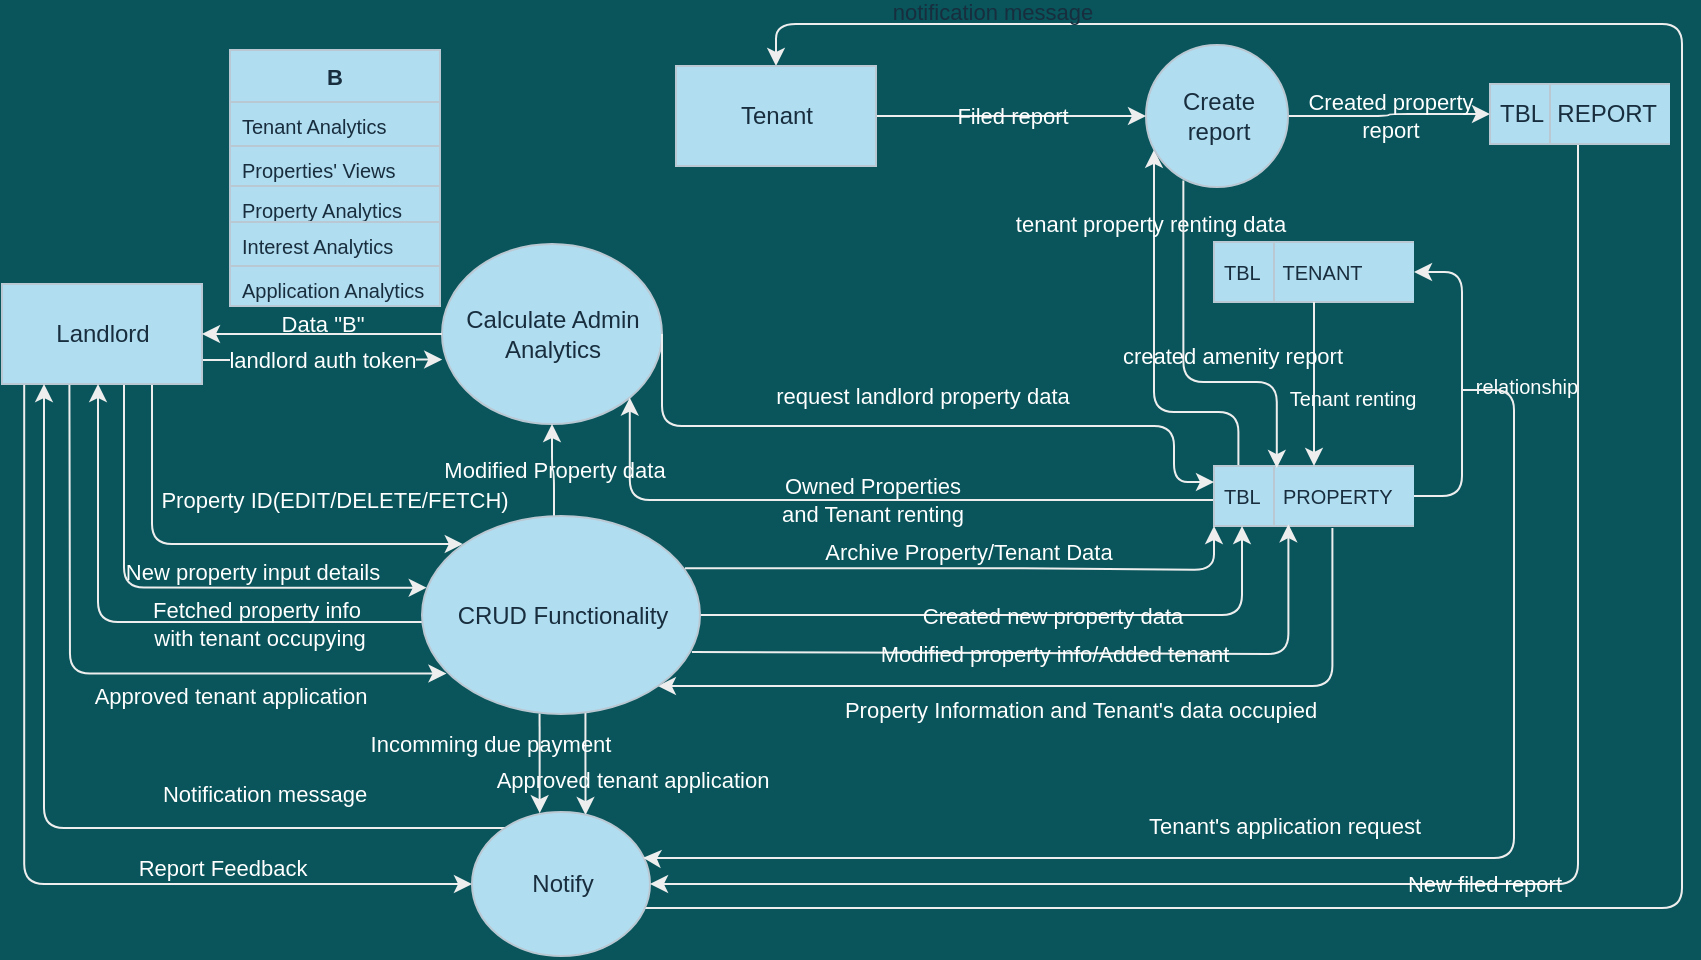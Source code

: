<mxfile>
    <diagram id="21p8O0qGD3iVu21pQ4lf" name="Page-1">
        <mxGraphModel dx="564" dy="516" grid="1" gridSize="1" guides="1" tooltips="1" connect="1" arrows="1" fold="1" page="1" pageScale="1" pageWidth="850" pageHeight="800" background="#09555B" math="0" shadow="0">
            <root>
                <mxCell id="0"/>
                <mxCell id="1" parent="0"/>
                <mxCell id="8" value="landlord auth token" style="edgeStyle=orthogonalEdgeStyle;rounded=0;orthogonalLoop=1;jettySize=auto;html=1;entryX=0.001;entryY=0.642;entryDx=0;entryDy=0;entryPerimeter=0;strokeColor=#EEEEEE;fontColor=#FFFFFF;labelBackgroundColor=#09555B;" parent="1" source="6" target="7" edge="1">
                    <mxGeometry relative="1" as="geometry">
                        <Array as="points">
                            <mxPoint x="110" y="221"/>
                            <mxPoint x="110" y="221"/>
                        </Array>
                    </mxGeometry>
                </mxCell>
                <mxCell id="39" value="New property input details" style="edgeStyle=orthogonalEdgeStyle;curved=0;rounded=1;sketch=0;orthogonalLoop=1;jettySize=auto;html=1;entryX=0.017;entryY=0.362;entryDx=0;entryDy=0;strokeColor=#EEEEEE;fontColor=#FFFFFF;labelBackgroundColor=none;entryPerimeter=0;" parent="1" source="6" target="37" edge="1">
                    <mxGeometry x="0.311" y="8" relative="1" as="geometry">
                        <Array as="points">
                            <mxPoint x="61" y="335"/>
                        </Array>
                        <mxPoint as="offset"/>
                    </mxGeometry>
                </mxCell>
                <mxCell id="44" value="Property ID(EDIT/DELETE/FETCH)" style="edgeStyle=orthogonalEdgeStyle;rounded=1;sketch=0;orthogonalLoop=1;jettySize=auto;html=1;labelBackgroundColor=none;strokeColor=#EEEEEE;fontColor=#FFFFFF;entryX=0;entryY=0;entryDx=0;entryDy=0;exitX=0.75;exitY=1;exitDx=0;exitDy=0;" parent="1" source="6" target="37" edge="1">
                    <mxGeometry x="0.446" y="22" relative="1" as="geometry">
                        <mxPoint x="-39" y="458" as="targetPoint"/>
                        <Array as="points">
                            <mxPoint x="75" y="313"/>
                            <mxPoint x="230" y="313"/>
                        </Array>
                        <mxPoint as="offset"/>
                    </mxGeometry>
                </mxCell>
                <mxCell id="68" value="Approved tenant application" style="edgeStyle=orthogonalEdgeStyle;rounded=1;orthogonalLoop=1;jettySize=auto;html=1;entryX=0.088;entryY=0.796;entryDx=0;entryDy=0;entryPerimeter=0;labelBackgroundColor=none;exitX=0.337;exitY=1.02;exitDx=0;exitDy=0;exitPerimeter=0;strokeColor=#EEEEEE;fontColor=#FFFFFF;" parent="1" source="6" target="37" edge="1">
                    <mxGeometry x="0.355" y="-11" relative="1" as="geometry">
                        <mxPoint x="23" y="239" as="sourcePoint"/>
                        <Array as="points">
                            <mxPoint x="34" y="232"/>
                            <mxPoint x="34" y="378"/>
                        </Array>
                        <mxPoint as="offset"/>
                    </mxGeometry>
                </mxCell>
                <mxCell id="72" value="Report Feedback" style="edgeStyle=orthogonalEdgeStyle;rounded=1;orthogonalLoop=1;jettySize=auto;html=1;exitX=0.111;exitY=0.977;exitDx=0;exitDy=0;entryX=0;entryY=0.5;entryDx=0;entryDy=0;labelBackgroundColor=none;exitPerimeter=0;strokeColor=#EEEEEE;fontColor=#FFFFFF;" parent="1" source="6" target="52" edge="1">
                    <mxGeometry x="0.474" y="8" relative="1" as="geometry">
                        <Array as="points">
                            <mxPoint x="11" y="483"/>
                        </Array>
                        <mxPoint as="offset"/>
                    </mxGeometry>
                </mxCell>
                <mxCell id="6" value="Landlord" style="html=1;dashed=0;whitespace=wrap;fillColor=#B1DDF0;strokeColor=#BAC8D3;fontColor=#182E3E;" parent="1" vertex="1">
                    <mxGeometry y="183" width="100" height="50" as="geometry"/>
                </mxCell>
                <mxCell id="7" value="Calculate Admin&lt;br&gt;Analytics" style="shape=ellipse;html=1;dashed=0;whitespace=wrap;perimeter=ellipsePerimeter;fillColor=#B1DDF0;strokeColor=#BAC8D3;fontColor=#182E3E;" parent="1" vertex="1">
                    <mxGeometry x="220" y="163" width="110" height="90" as="geometry"/>
                </mxCell>
                <mxCell id="9" value="Data &quot;B&quot;" style="edgeStyle=orthogonalEdgeStyle;curved=0;rounded=1;sketch=0;orthogonalLoop=1;jettySize=auto;html=1;strokeColor=#EEEEEE;fontColor=#FFFFFF;labelBackgroundColor=none;" parent="1" source="7" target="6" edge="1">
                    <mxGeometry y="-5" relative="1" as="geometry">
                        <mxPoint as="offset"/>
                    </mxGeometry>
                </mxCell>
                <mxCell id="17" value="B" style="swimlane;fontStyle=1;childLayout=stackLayout;horizontal=1;startSize=26;fillColor=#B1DDF0;horizontalStack=0;resizeParent=1;resizeParentMax=0;resizeLast=0;collapsible=1;marginBottom=0;rounded=0;sketch=0;strokeColor=#BAC8D3;fontSize=11;labelBackgroundColor=none;fontColor=#182E3E;" parent="1" vertex="1">
                    <mxGeometry x="114" y="66" width="105" height="128" as="geometry">
                        <mxRectangle x="195" y="82" width="36" height="26" as="alternateBounds"/>
                    </mxGeometry>
                </mxCell>
                <mxCell id="18" value="Tenant Analytics" style="text;strokeColor=#BAC8D3;fillColor=#B1DDF0;align=left;verticalAlign=top;spacingLeft=4;spacingRight=4;overflow=hidden;rotatable=0;points=[[0,0.5],[1,0.5]];portConstraint=eastwest;fontColor=#182E3E;fontSize=10;" parent="17" vertex="1">
                    <mxGeometry y="26" width="105" height="22" as="geometry"/>
                </mxCell>
                <mxCell id="19" value="Properties' Views" style="text;strokeColor=#BAC8D3;fillColor=#B1DDF0;align=left;verticalAlign=top;spacingLeft=4;spacingRight=4;overflow=hidden;rotatable=0;points=[[0,0.5],[1,0.5]];portConstraint=eastwest;fontColor=#182E3E;fontSize=10;" parent="17" vertex="1">
                    <mxGeometry y="48" width="105" height="20" as="geometry"/>
                </mxCell>
                <mxCell id="20" value="Property Analytics" style="text;strokeColor=#BAC8D3;fillColor=#B1DDF0;align=left;verticalAlign=top;spacingLeft=4;spacingRight=4;overflow=hidden;rotatable=0;points=[[0,0.5],[1,0.5]];portConstraint=eastwest;fontColor=#182E3E;fontSize=10;" parent="17" vertex="1">
                    <mxGeometry y="68" width="105" height="18" as="geometry"/>
                </mxCell>
                <mxCell id="21" value="Interest Analytics" style="text;strokeColor=#BAC8D3;fillColor=#B1DDF0;align=left;verticalAlign=top;spacingLeft=4;spacingRight=4;overflow=hidden;rotatable=0;points=[[0,0.5],[1,0.5]];portConstraint=eastwest;fontColor=#182E3E;fontSize=10;" parent="17" vertex="1">
                    <mxGeometry y="86" width="105" height="22" as="geometry"/>
                </mxCell>
                <mxCell id="22" value="Application Analytics" style="text;strokeColor=#BAC8D3;fillColor=#B1DDF0;align=left;verticalAlign=top;spacingLeft=4;spacingRight=4;overflow=hidden;rotatable=0;points=[[0,0.5],[1,0.5]];portConstraint=eastwest;fontColor=#182E3E;fontSize=10;" parent="17" vertex="1">
                    <mxGeometry y="108" width="105" height="20" as="geometry"/>
                </mxCell>
                <mxCell id="27" value="&lt;font color=&quot;#ffffff&quot;&gt;relationship&lt;/font&gt;" style="edgeStyle=orthogonalEdgeStyle;curved=0;rounded=1;sketch=0;orthogonalLoop=1;jettySize=auto;html=1;labelBackgroundColor=none;strokeColor=#EEEEEE;fontSize=10;fontColor=#FFFFFF;exitX=1;exitY=0.5;exitDx=0;exitDy=0;entryX=1;entryY=0.5;entryDx=0;entryDy=0;" parent="1" source="26" target="24" edge="1">
                    <mxGeometry x="-0.011" y="-32" relative="1" as="geometry">
                        <Array as="points">
                            <mxPoint x="730" y="289"/>
                            <mxPoint x="730" y="177"/>
                        </Array>
                        <mxPoint as="offset"/>
                        <mxPoint x="739" y="209" as="targetPoint"/>
                    </mxGeometry>
                </mxCell>
                <mxCell id="24" value="TBL&amp;nbsp; &amp;nbsp; TENANT" style="html=1;dashed=0;whitespace=wrap;shape=mxgraph.dfd.dataStoreID;align=left;spacingLeft=3;points=[[0,0],[0.5,0],[1,0],[0,0.5],[1,0.5],[0,1],[0.5,1],[1,1]];rounded=0;labelBackgroundColor=none;sketch=0;strokeColor=#BAC8D3;fillColor=#B1DDF0;fontSize=10;fontColor=#182E3E;" parent="1" vertex="1">
                    <mxGeometry x="606" y="162" width="100" height="30" as="geometry"/>
                </mxCell>
                <mxCell id="31" value="Owned Properties &lt;br&gt;and Tenant renting" style="edgeStyle=orthogonalEdgeStyle;rounded=1;orthogonalLoop=1;jettySize=auto;html=1;entryX=1;entryY=1;entryDx=0;entryDy=0;labelBackgroundColor=none;strokeColor=#EEEEEE;fontColor=#FFFFFF;" parent="1" source="26" target="7" edge="1">
                    <mxGeometry relative="1" as="geometry">
                        <Array as="points">
                            <mxPoint x="314" y="291"/>
                        </Array>
                        <mxPoint x="396.891" y="239.82" as="targetPoint"/>
                    </mxGeometry>
                </mxCell>
                <mxCell id="50" value="Property Information and Tenant's data occupied" style="edgeStyle=orthogonalEdgeStyle;rounded=1;sketch=0;orthogonalLoop=1;jettySize=auto;html=1;labelBackgroundColor=none;strokeColor=#EEEEEE;fontColor=#FFFFFF;exitX=0.592;exitY=1.032;exitDx=0;exitDy=0;exitPerimeter=0;" parent="1" source="26" target="37" edge="1">
                    <mxGeometry x="-0.013" y="12" relative="1" as="geometry">
                        <Array as="points">
                            <mxPoint x="665" y="384"/>
                        </Array>
                        <mxPoint as="offset"/>
                    </mxGeometry>
                </mxCell>
                <mxCell id="65" value="tenant property renting data" style="edgeStyle=orthogonalEdgeStyle;rounded=1;sketch=0;orthogonalLoop=1;jettySize=auto;html=1;entryX=0.062;entryY=0.738;entryDx=0;entryDy=0;entryPerimeter=0;labelBackgroundColor=none;strokeColor=#EEEEEE;fontColor=#FFFFFF;exitX=0.122;exitY=-0.002;exitDx=0;exitDy=0;exitPerimeter=0;" parent="1" source="26" target="56" edge="1">
                    <mxGeometry x="0.626" y="2" relative="1" as="geometry">
                        <Array as="points">
                            <mxPoint x="618" y="247"/>
                            <mxPoint x="576" y="247"/>
                            <mxPoint x="576" y="116"/>
                        </Array>
                        <mxPoint as="offset"/>
                    </mxGeometry>
                </mxCell>
                <mxCell id="26" value="TBL&amp;nbsp; &amp;nbsp; PROPERTY" style="html=1;dashed=0;whitespace=wrap;shape=mxgraph.dfd.dataStoreID;align=left;spacingLeft=3;points=[[0,0],[0.5,0],[1,0],[0,0.5],[1,0.5],[0,1],[0.5,1],[1,1]];rounded=0;labelBackgroundColor=none;sketch=0;strokeColor=#BAC8D3;fillColor=#B1DDF0;fontSize=10;fontColor=#182E3E;" parent="1" vertex="1">
                    <mxGeometry x="606" y="274" width="100" height="30" as="geometry"/>
                </mxCell>
                <mxCell id="30" value="request landlord property data" style="edgeStyle=orthogonalEdgeStyle;orthogonalLoop=1;jettySize=auto;html=1;labelBackgroundColor=none;strokeColor=#EEEEEE;fontColor=#FFFFFF;exitX=1;exitY=0.5;exitDx=0;exitDy=0;rounded=1;entryX=0;entryY=0.267;entryDx=0;entryDy=0;entryPerimeter=0;" parent="1" source="7" target="26" edge="1">
                    <mxGeometry x="0.006" y="15" relative="1" as="geometry">
                        <mxPoint x="413" y="208" as="sourcePoint"/>
                        <mxPoint x="600" y="270" as="targetPoint"/>
                        <Array as="points">
                            <mxPoint x="330" y="254"/>
                            <mxPoint x="586" y="254"/>
                            <mxPoint x="586" y="282"/>
                        </Array>
                        <mxPoint as="offset"/>
                    </mxGeometry>
                </mxCell>
                <mxCell id="28" value="&lt;font color=&quot;#ffffff&quot;&gt;Tenant renting&lt;/font&gt;" style="edgeStyle=orthogonalEdgeStyle;curved=0;rounded=1;sketch=0;orthogonalLoop=1;jettySize=auto;html=1;entryX=0.5;entryY=0;entryDx=0;entryDy=0;labelBackgroundColor=none;strokeColor=#EEEEEE;fontSize=10;fontColor=#FFFFFF;exitX=0.5;exitY=1;exitDx=0;exitDy=0;" parent="1" source="24" target="26" edge="1">
                    <mxGeometry x="0.171" y="19" relative="1" as="geometry">
                        <mxPoint x="682" y="250" as="sourcePoint"/>
                        <mxPoint as="offset"/>
                    </mxGeometry>
                </mxCell>
                <mxCell id="40" value="Created new property data" style="edgeStyle=orthogonalEdgeStyle;curved=0;rounded=1;sketch=0;orthogonalLoop=1;jettySize=auto;html=1;labelBackgroundColor=none;strokeColor=#EEEEEE;fontColor=#FFFFFF;entryX=0.14;entryY=1;entryDx=0;entryDy=0;entryPerimeter=0;" parent="1" source="37" target="26" edge="1">
                    <mxGeometry x="0.116" y="1" relative="1" as="geometry">
                        <mxPoint x="674" y="327" as="targetPoint"/>
                        <Array as="points">
                            <mxPoint x="620" y="349"/>
                        </Array>
                        <mxPoint y="1" as="offset"/>
                    </mxGeometry>
                </mxCell>
                <mxCell id="45" value="Archive Property/Tenant Data" style="edgeStyle=orthogonalEdgeStyle;rounded=1;sketch=0;orthogonalLoop=1;jettySize=auto;html=1;exitX=0.946;exitY=0.264;exitDx=0;exitDy=0;entryX=0;entryY=1;entryDx=0;entryDy=0;labelBackgroundColor=none;strokeColor=#EEEEEE;fontColor=#FFFFFF;exitPerimeter=0;" parent="1" source="37" target="26" edge="1">
                    <mxGeometry x="-0.012" y="8" relative="1" as="geometry">
                        <Array as="points">
                            <mxPoint x="500" y="325"/>
                            <mxPoint x="606" y="326"/>
                        </Array>
                        <mxPoint as="offset"/>
                    </mxGeometry>
                </mxCell>
                <mxCell id="46" value="Modified property info/Added tenant" style="edgeStyle=orthogonalEdgeStyle;rounded=1;sketch=0;orthogonalLoop=1;jettySize=auto;html=1;exitX=0.971;exitY=0.687;exitDx=0;exitDy=0;entryX=0.372;entryY=0.97;entryDx=0;entryDy=0;labelBackgroundColor=none;strokeColor=#EEEEEE;fontColor=#FFFFFF;entryPerimeter=0;exitPerimeter=0;" parent="1" source="37" target="26" edge="1">
                    <mxGeometry relative="1" as="geometry">
                        <Array as="points">
                            <mxPoint x="643" y="368"/>
                        </Array>
                    </mxGeometry>
                </mxCell>
                <mxCell id="51" value="Modified Property data" style="edgeStyle=orthogonalEdgeStyle;rounded=1;sketch=0;orthogonalLoop=1;jettySize=auto;html=1;entryX=0.5;entryY=1;entryDx=0;entryDy=0;labelBackgroundColor=none;strokeColor=#EEEEEE;fontColor=#FFFFFF;" parent="1" source="37" target="7" edge="1">
                    <mxGeometry relative="1" as="geometry">
                        <Array as="points">
                            <mxPoint x="276" y="276"/>
                            <mxPoint x="275" y="276"/>
                        </Array>
                    </mxGeometry>
                </mxCell>
                <mxCell id="66" value="Fetched property info&lt;br&gt;&amp;nbsp;with tenant occupying" style="edgeStyle=orthogonalEdgeStyle;orthogonalLoop=1;jettySize=auto;html=1;rounded=1;labelBackgroundColor=none;strokeColor=#EEEEEE;fontColor=#FFFFFF;" parent="1" source="37" edge="1">
                    <mxGeometry x="-0.408" y="1" relative="1" as="geometry">
                        <mxPoint x="48" y="233" as="targetPoint"/>
                        <Array as="points">
                            <mxPoint x="48" y="352"/>
                            <mxPoint x="48" y="233"/>
                        </Array>
                        <mxPoint as="offset"/>
                    </mxGeometry>
                </mxCell>
                <mxCell id="74" value="Approved tenant application" style="edgeStyle=orthogonalEdgeStyle;rounded=1;orthogonalLoop=1;jettySize=auto;html=1;entryX=0.638;entryY=0.021;entryDx=0;entryDy=0;labelBackgroundColor=none;entryPerimeter=0;exitX=0.588;exitY=0.983;exitDx=0;exitDy=0;exitPerimeter=0;strokeColor=#EEEEEE;fontColor=#FFFFFF;" parent="1" source="37" target="52" edge="1">
                    <mxGeometry x="0.333" y="23" relative="1" as="geometry">
                        <Array as="points"/>
                        <mxPoint as="offset"/>
                    </mxGeometry>
                </mxCell>
                <mxCell id="76" value="Incomming due payment" style="edgeStyle=orthogonalEdgeStyle;rounded=1;orthogonalLoop=1;jettySize=auto;html=1;entryX=0.38;entryY=0.008;entryDx=0;entryDy=0;labelBackgroundColor=none;entryPerimeter=0;exitX=0.423;exitY=0.997;exitDx=0;exitDy=0;exitPerimeter=0;strokeColor=#EEEEEE;fontColor=#FFFFFF;" parent="1" source="37" target="52" edge="1">
                    <mxGeometry x="-0.387" y="-25" relative="1" as="geometry">
                        <Array as="points"/>
                        <mxPoint as="offset"/>
                    </mxGeometry>
                </mxCell>
                <mxCell id="37" value="CRUD Functionality" style="shape=ellipse;html=1;dashed=0;whitespace=wrap;perimeter=ellipsePerimeter;rounded=0;sketch=0;strokeColor=#BAC8D3;fillColor=#B1DDF0;fontColor=#182E3E;" parent="1" vertex="1">
                    <mxGeometry x="210" y="299" width="139" height="99" as="geometry"/>
                </mxCell>
                <mxCell id="54" value="Notification message&lt;br&gt;" style="edgeStyle=orthogonalEdgeStyle;rounded=1;sketch=0;orthogonalLoop=1;jettySize=auto;html=1;labelBackgroundColor=none;strokeColor=#EEEEEE;fontColor=#FFFFFF;entryX=0.21;entryY=1;entryDx=0;entryDy=0;entryPerimeter=0;" parent="1" source="52" target="6" edge="1">
                    <mxGeometry x="-0.468" y="-17" relative="1" as="geometry">
                        <mxPoint as="offset"/>
                        <mxPoint x="16" y="245" as="targetPoint"/>
                        <Array as="points">
                            <mxPoint x="21" y="455"/>
                        </Array>
                    </mxGeometry>
                </mxCell>
                <mxCell id="69" style="edgeStyle=orthogonalEdgeStyle;rounded=1;orthogonalLoop=1;jettySize=auto;html=1;entryX=0.5;entryY=0;entryDx=0;entryDy=0;labelBackgroundColor=none;strokeColor=#EEEEEE;fontColor=#FFFFFF;" parent="1" source="52" target="57" edge="1">
                    <mxGeometry relative="1" as="geometry">
                        <Array as="points">
                            <mxPoint x="840" y="495"/>
                            <mxPoint x="840" y="53"/>
                            <mxPoint x="387" y="53"/>
                        </Array>
                    </mxGeometry>
                </mxCell>
                <mxCell id="71" value="notification message" style="edgeLabel;html=1;align=center;verticalAlign=middle;resizable=0;points=[];labelBackgroundColor=none;fontColor=#182E3E;" parent="69" vertex="1" connectable="0">
                    <mxGeometry x="0.82" y="-6" relative="1" as="geometry">
                        <mxPoint as="offset"/>
                    </mxGeometry>
                </mxCell>
                <mxCell id="52" value="Notify" style="shape=ellipse;html=1;dashed=0;whitespace=wrap;perimeter=ellipsePerimeter;rounded=0;sketch=0;strokeColor=#BAC8D3;fillColor=#B1DDF0;fontColor=#182E3E;" parent="1" vertex="1">
                    <mxGeometry x="235" y="447" width="89" height="72" as="geometry"/>
                </mxCell>
                <mxCell id="55" value="Tenant's application request" style="edgeStyle=orthogonalEdgeStyle;rounded=1;orthogonalLoop=1;jettySize=auto;html=1;labelBackgroundColor=none;strokeColor=#EEEEEE;fontColor=#FFFFFF;entryX=0.961;entryY=0.317;entryDx=0;entryDy=0;entryPerimeter=0;" parent="1" target="52" edge="1">
                    <mxGeometry x="0.079" y="-16" relative="1" as="geometry">
                        <mxPoint as="offset"/>
                        <mxPoint x="730" y="236" as="sourcePoint"/>
                        <mxPoint x="332" y="460" as="targetPoint"/>
                        <Array as="points">
                            <mxPoint x="756" y="236"/>
                            <mxPoint x="756" y="470"/>
                            <mxPoint x="323" y="470"/>
                        </Array>
                    </mxGeometry>
                </mxCell>
                <mxCell id="61" value="Created property&lt;br&gt;report&lt;br&gt;" style="edgeStyle=orthogonalEdgeStyle;rounded=1;sketch=0;orthogonalLoop=1;jettySize=auto;html=1;entryX=0;entryY=0.5;entryDx=0;entryDy=0;labelBackgroundColor=none;strokeColor=#EEEEEE;fontColor=#FFFFFF;" parent="1" source="56" target="60" edge="1">
                    <mxGeometry relative="1" as="geometry"/>
                </mxCell>
                <mxCell id="64" value="created amenity report" style="edgeStyle=orthogonalEdgeStyle;rounded=1;sketch=0;orthogonalLoop=1;jettySize=auto;html=1;entryX=0.314;entryY=0.034;entryDx=0;entryDy=0;entryPerimeter=0;labelBackgroundColor=none;strokeColor=#EEEEEE;fontColor=#FFFFFF;exitX=0.263;exitY=0.955;exitDx=0;exitDy=0;exitPerimeter=0;" parent="1" source="56" target="26" edge="1">
                    <mxGeometry x="0.313" y="13" relative="1" as="geometry">
                        <Array as="points">
                            <mxPoint x="591" y="232"/>
                            <mxPoint x="637" y="232"/>
                        </Array>
                        <mxPoint as="offset"/>
                    </mxGeometry>
                </mxCell>
                <mxCell id="56" value="Create&lt;br&gt;report" style="shape=ellipse;html=1;dashed=0;whitespace=wrap;aspect=fixed;perimeter=ellipsePerimeter;rounded=0;sketch=0;strokeColor=#BAC8D3;fillColor=#B1DDF0;fontColor=#182E3E;" parent="1" vertex="1">
                    <mxGeometry x="572" y="63.5" width="71" height="71" as="geometry"/>
                </mxCell>
                <mxCell id="58" value="Filed report" style="edgeStyle=orthogonalEdgeStyle;rounded=1;sketch=0;orthogonalLoop=1;jettySize=auto;html=1;entryX=0;entryY=0.5;entryDx=0;entryDy=0;labelBackgroundColor=none;strokeColor=#EEEEEE;fontColor=#FFFFFF;" parent="1" source="57" target="56" edge="1">
                    <mxGeometry relative="1" as="geometry"/>
                </mxCell>
                <mxCell id="57" value="Tenant" style="html=1;dashed=0;whitespace=wrap;rounded=0;sketch=0;strokeColor=#BAC8D3;fillColor=#B1DDF0;fontColor=#182E3E;" parent="1" vertex="1">
                    <mxGeometry x="337" y="74" width="100" height="50" as="geometry"/>
                </mxCell>
                <mxCell id="62" value="New filed report" style="edgeStyle=orthogonalEdgeStyle;rounded=1;sketch=0;orthogonalLoop=1;jettySize=auto;html=1;entryX=1;entryY=0.5;entryDx=0;entryDy=0;labelBackgroundColor=none;strokeColor=#EEEEEE;fontColor=#FFFFFF;" parent="1" source="60" target="52" edge="1">
                    <mxGeometry relative="1" as="geometry">
                        <Array as="points">
                            <mxPoint x="788" y="483"/>
                        </Array>
                    </mxGeometry>
                </mxCell>
                <mxCell id="60" value="TBL&amp;nbsp; REPORT" style="html=1;dashed=0;whitespace=wrap;shape=mxgraph.dfd.dataStoreID;align=left;spacingLeft=3;points=[[0,0],[0.5,0],[1,0],[0,0.5],[1,0.5],[0,1],[0.5,1],[1,1]];rounded=0;sketch=0;strokeColor=#BAC8D3;fillColor=#B1DDF0;fontColor=#182E3E;" parent="1" vertex="1">
                    <mxGeometry x="744" y="83" width="90" height="30" as="geometry"/>
                </mxCell>
            </root>
        </mxGraphModel>
    </diagram>
</mxfile>